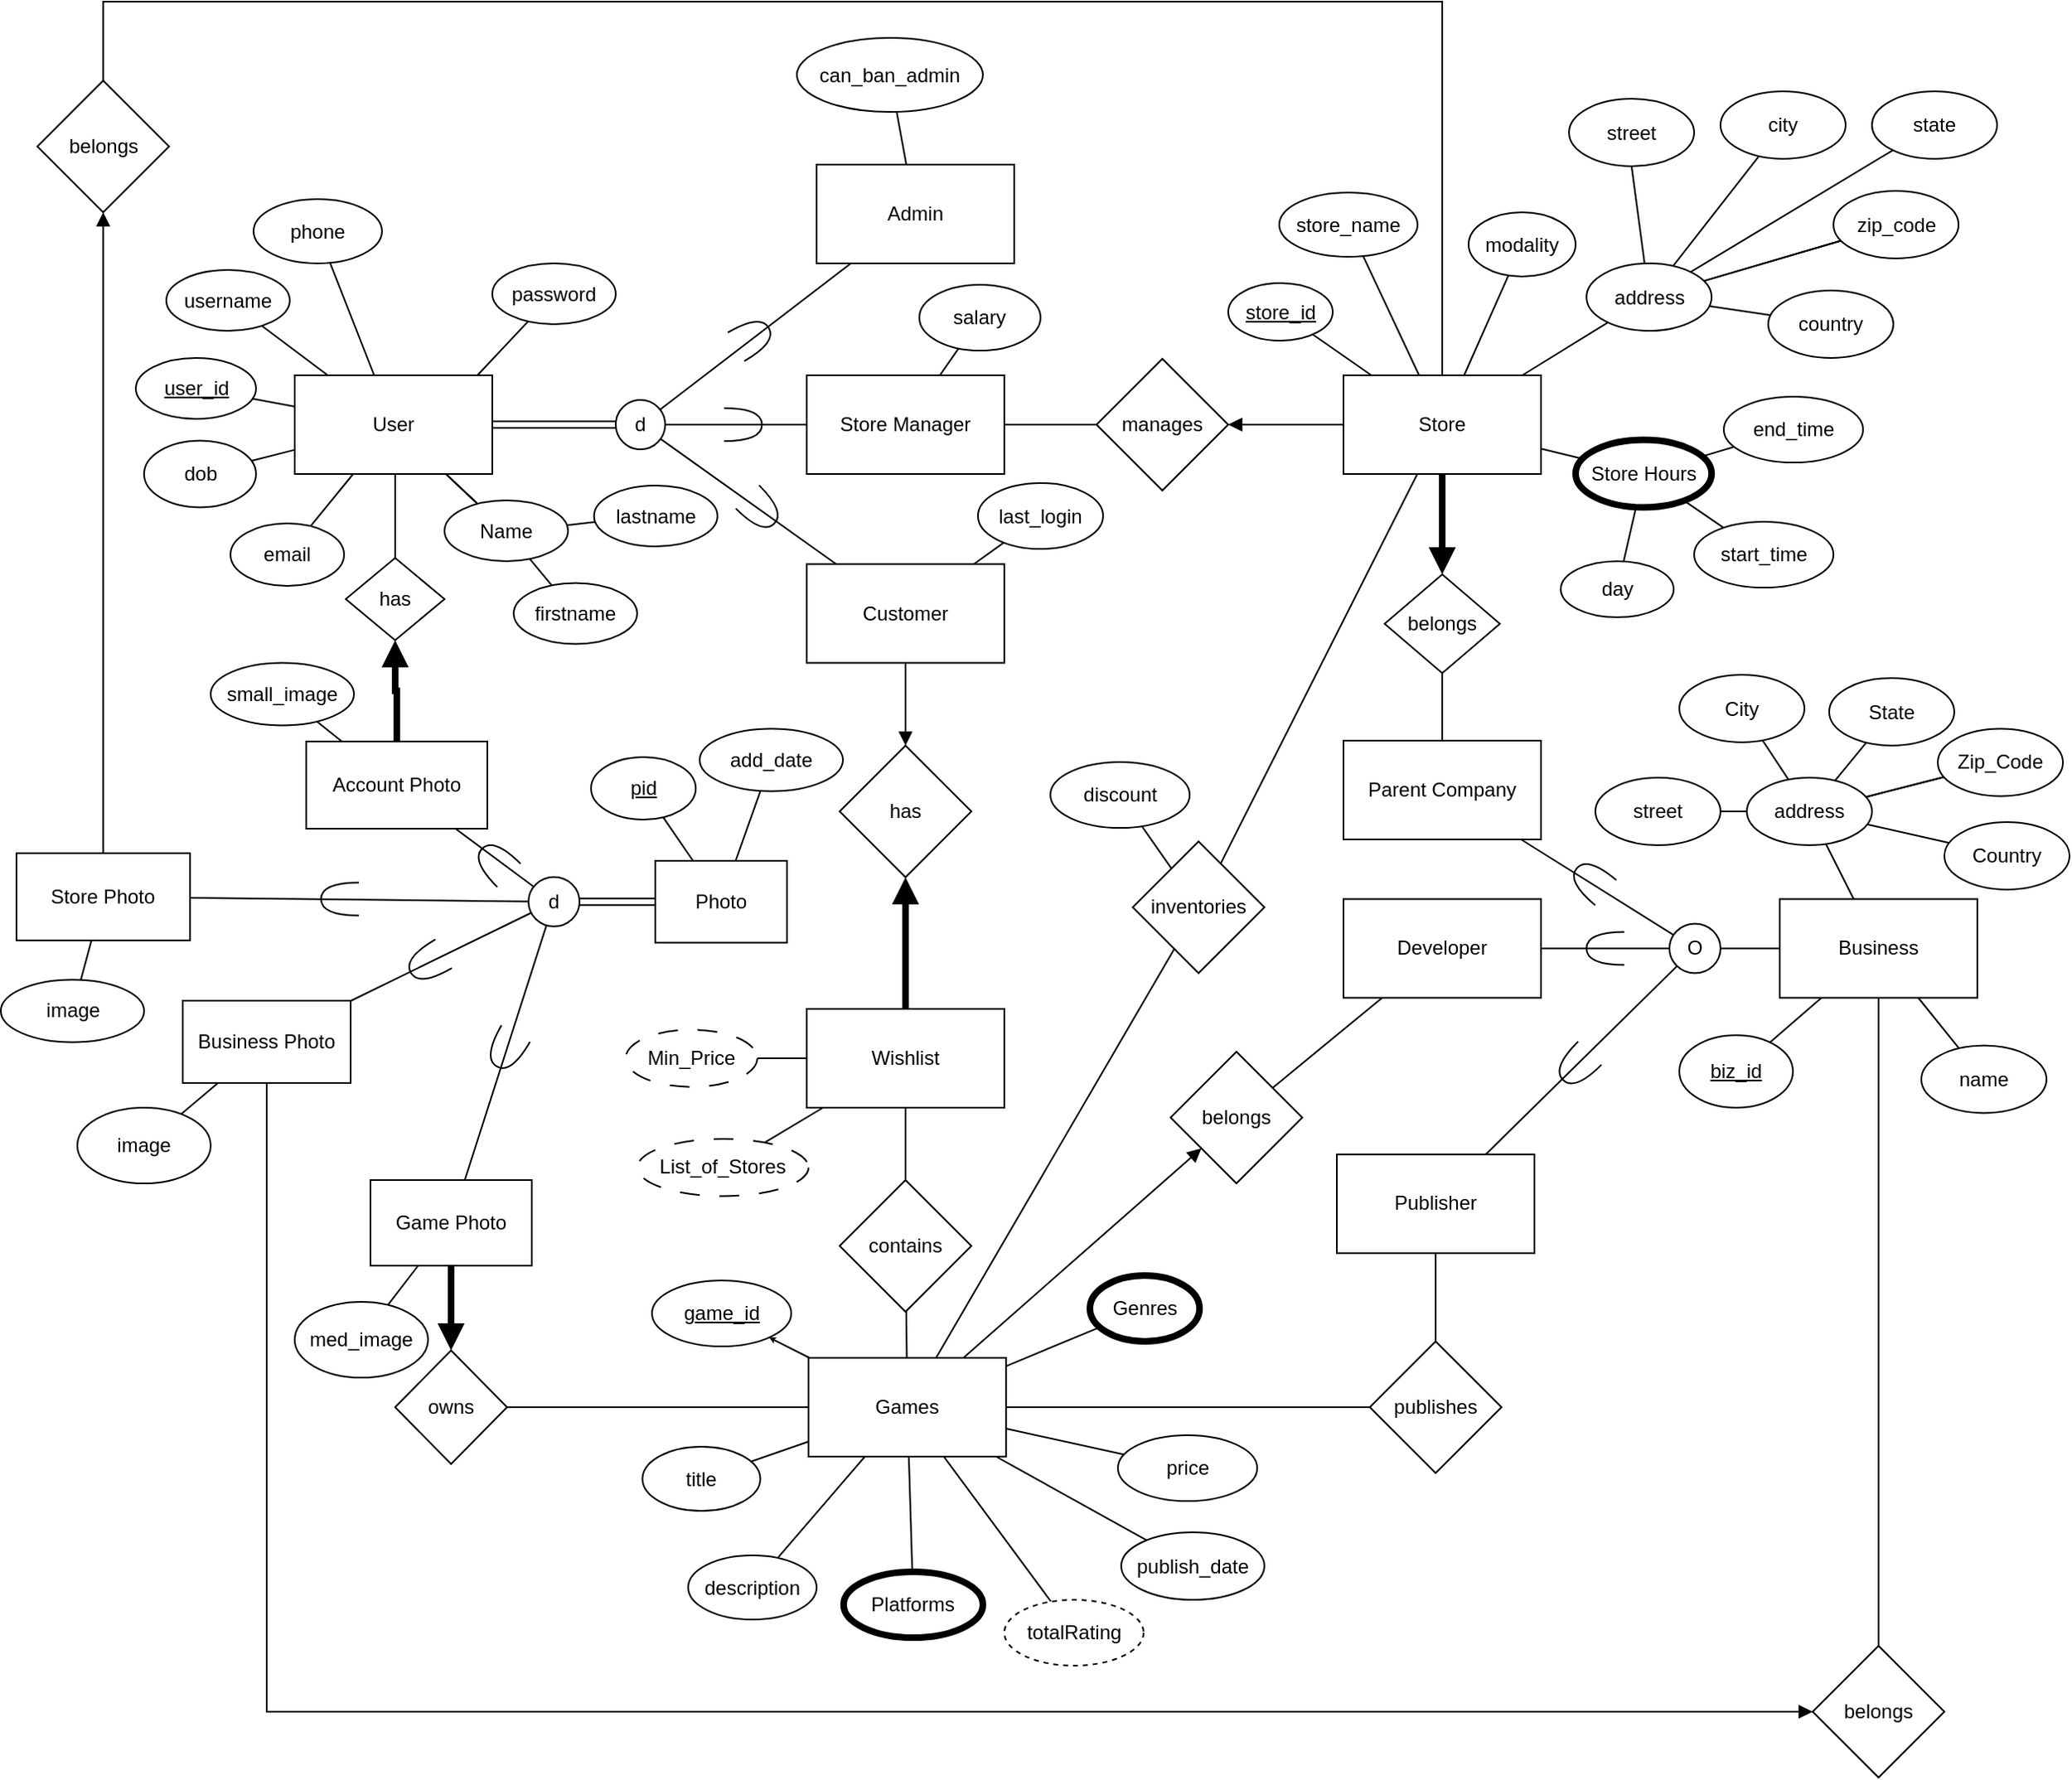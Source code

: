 <mxfile>
    <diagram id="L1L-aMBzzM1MEzIjlqiO" name="Page-1">
        <mxGraphModel dx="2293" dy="903" grid="0" gridSize="10" guides="1" tooltips="1" connect="1" arrows="1" fold="1" page="0" pageScale="1" pageWidth="850" pageHeight="1100" background="none" math="0" shadow="0">
            <root>
                <mxCell id="0"/>
                <mxCell id="1" parent="0"/>
                <mxCell id="44" value="" style="edgeStyle=none;html=1;endArrow=block;endFill=1;rounded=0;" parent="1" source="2" target="43" edge="1">
                    <mxGeometry relative="1" as="geometry"/>
                </mxCell>
                <mxCell id="2" value="Customer" style="rounded=0;whiteSpace=wrap;html=1;" parent="1" vertex="1">
                    <mxGeometry x="-197" y="598.75" width="120" height="60" as="geometry"/>
                </mxCell>
                <mxCell id="18" value="" style="edgeStyle=none;html=1;startArrow=none;startFill=0;endArrow=none;endFill=0;strokeWidth=1;rounded=0;" parent="1" source="5" target="182" edge="1">
                    <mxGeometry relative="1" as="geometry">
                        <mxPoint x="39.8" y="1140" as="targetPoint"/>
                    </mxGeometry>
                </mxCell>
                <mxCell id="30" value="" style="edgeStyle=none;html=1;strokeWidth=1;startArrow=none;startFill=0;endArrow=block;endFill=1;rounded=0;" parent="1" source="5" target="29" edge="1">
                    <mxGeometry relative="1" as="geometry">
                        <mxPoint x="154.647" y="1083.847" as="targetPoint"/>
                    </mxGeometry>
                </mxCell>
                <mxCell id="79" style="edgeStyle=none;html=1;endArrow=none;endFill=0;rounded=0;" parent="1" source="5" target="-Xfdy7UChU0Q8BkvYpxF-176" edge="1">
                    <mxGeometry relative="1" as="geometry">
                        <mxPoint x="-102.632" y="1138.651" as="targetPoint"/>
                    </mxGeometry>
                </mxCell>
                <mxCell id="86" style="edgeStyle=none;html=1;endArrow=none;endFill=0;rounded=0;" parent="1" source="5" target="84" edge="1">
                    <mxGeometry relative="1" as="geometry"/>
                </mxCell>
                <mxCell id="-Xfdy7UChU0Q8BkvYpxF-167" style="rounded=0;orthogonalLoop=1;jettySize=auto;html=1;endArrow=none;endFill=0;" parent="1" source="5" target="dYaynzTb6qn7LC-2oVFC-233" edge="1">
                    <mxGeometry relative="1" as="geometry">
                        <mxPoint x="-33.2" y="1533" as="targetPoint"/>
                    </mxGeometry>
                </mxCell>
                <mxCell id="161" style="edgeStyle=none;html=1;strokeWidth=1;startSize=1;endSize=1;" parent="1" source="5" target="160" edge="1">
                    <mxGeometry relative="1" as="geometry"/>
                </mxCell>
                <mxCell id="183" style="edgeStyle=none;html=1;strokeWidth=1;endArrow=none;endFill=0;startSize=1;endSize=1;" parent="1" source="5" target="dYaynzTb6qn7LC-2oVFC-215" edge="1">
                    <mxGeometry relative="1" as="geometry"/>
                </mxCell>
                <mxCell id="185" style="edgeStyle=none;html=1;strokeWidth=1;endArrow=none;endFill=0;startSize=1;endSize=1;" parent="1" source="5" target="184" edge="1">
                    <mxGeometry relative="1" as="geometry"/>
                </mxCell>
                <mxCell id="5" value="Games" style="whiteSpace=wrap;html=1;rounded=0;strokeWidth=1;" parent="1" vertex="1">
                    <mxGeometry x="-195.9" y="1081" width="120" height="60" as="geometry"/>
                </mxCell>
                <mxCell id="10" value="" style="edgeStyle=none;html=1;startArrow=none;startFill=0;endArrow=none;endFill=0;shape=link;rounded=0;" parent="1" source="7" target="9" edge="1">
                    <mxGeometry relative="1" as="geometry">
                        <mxPoint x="-85.316" y="469.997" as="sourcePoint"/>
                    </mxGeometry>
                </mxCell>
                <mxCell id="12" value="" style="edgeStyle=none;html=1;startArrow=none;startFill=0;endArrow=none;endFill=0;rounded=0;" parent="1" source="7" target="11" edge="1">
                    <mxGeometry relative="1" as="geometry"/>
                </mxCell>
                <mxCell id="7" value="d" style="ellipse;whiteSpace=wrap;html=1;rounded=0;" parent="1" vertex="1">
                    <mxGeometry x="-313" y="499" width="30" height="30" as="geometry"/>
                </mxCell>
                <mxCell id="92" value="" style="edgeStyle=none;html=1;endArrow=none;endFill=0;rounded=0;" parent="1" source="9" target="91" edge="1">
                    <mxGeometry relative="1" as="geometry"/>
                </mxCell>
                <mxCell id="94" value="" style="edgeStyle=none;html=1;endArrow=none;endFill=0;rounded=0;" parent="1" source="9" target="93" edge="1">
                    <mxGeometry relative="1" as="geometry"/>
                </mxCell>
                <mxCell id="95" value="" style="edgeStyle=none;html=1;endArrow=none;endFill=0;rounded=0;" parent="1" source="9" target="93" edge="1">
                    <mxGeometry relative="1" as="geometry"/>
                </mxCell>
                <mxCell id="98" value="" style="edgeStyle=none;html=1;endArrow=none;endFill=0;rounded=0;" parent="1" source="9" target="97" edge="1">
                    <mxGeometry relative="1" as="geometry"/>
                </mxCell>
                <mxCell id="101" value="" style="edgeStyle=none;html=1;endArrow=none;endFill=0;rounded=0;" parent="1" source="9" target="100" edge="1">
                    <mxGeometry relative="1" as="geometry"/>
                </mxCell>
                <mxCell id="103" value="" style="edgeStyle=none;html=1;endArrow=none;endFill=0;rounded=0;" parent="1" source="9" target="102" edge="1">
                    <mxGeometry relative="1" as="geometry"/>
                </mxCell>
                <mxCell id="dYaynzTb6qn7LC-2oVFC-225" style="edgeStyle=none;rounded=1;orthogonalLoop=1;jettySize=auto;html=1;endArrow=none;endFill=0;" parent="1" source="9" target="dYaynzTb6qn7LC-2oVFC-224" edge="1">
                    <mxGeometry relative="1" as="geometry"/>
                </mxCell>
                <mxCell id="9" value="User" style="whiteSpace=wrap;html=1;rounded=0;" parent="1" vertex="1">
                    <mxGeometry x="-508" y="484" width="120" height="60" as="geometry"/>
                </mxCell>
                <mxCell id="53" value="" style="edgeStyle=none;html=1;strokeWidth=1;startArrow=none;startFill=0;endArrow=none;endFill=0;rounded=0;" parent="1" source="11" target="52" edge="1">
                    <mxGeometry relative="1" as="geometry"/>
                </mxCell>
                <mxCell id="177" style="edgeStyle=none;html=1;strokeWidth=1;endArrow=none;endFill=0;startSize=1;endSize=1;" parent="1" source="11" target="175" edge="1">
                    <mxGeometry relative="1" as="geometry"/>
                </mxCell>
                <mxCell id="11" value="Store Manager" style="whiteSpace=wrap;html=1;rounded=0;" parent="1" vertex="1">
                    <mxGeometry x="-197.0" y="484" width="120" height="60" as="geometry"/>
                </mxCell>
                <mxCell id="13" value="" style="edgeStyle=none;html=1;startArrow=none;startFill=0;endArrow=none;endFill=0;rounded=0;" parent="1" source="7" target="14" edge="1">
                    <mxGeometry relative="1" as="geometry">
                        <mxPoint x="30" y="180" as="sourcePoint"/>
                    </mxGeometry>
                </mxCell>
                <mxCell id="178" style="edgeStyle=none;html=1;strokeWidth=1;endArrow=none;endFill=0;startSize=1;endSize=1;" parent="1" source="14" target="176" edge="1">
                    <mxGeometry relative="1" as="geometry"/>
                </mxCell>
                <mxCell id="14" value="Admin" style="whiteSpace=wrap;html=1;rounded=0;" parent="1" vertex="1">
                    <mxGeometry x="-191.0" y="356" width="120" height="60" as="geometry"/>
                </mxCell>
                <mxCell id="20" value="" style="edgeStyle=none;html=1;startArrow=none;startFill=0;endArrow=none;endFill=0;rounded=0;" parent="1" source="17" target="19" edge="1">
                    <mxGeometry relative="1" as="geometry"/>
                </mxCell>
                <mxCell id="194" style="edgeStyle=none;html=1;strokeWidth=1;endArrow=none;endFill=0;startSize=1;endSize=5;" parent="1" source="17" target="5" edge="1">
                    <mxGeometry relative="1" as="geometry"/>
                </mxCell>
                <mxCell id="17" value="inventories" style="rhombus;whiteSpace=wrap;html=1;rounded=0;" parent="1" vertex="1">
                    <mxGeometry x="1.0" y="767.25" width="80" height="80" as="geometry"/>
                </mxCell>
                <mxCell id="22" value="" style="edgeStyle=none;html=1;strokeWidth=1;startArrow=none;startFill=0;endArrow=none;endFill=0;rounded=0;" parent="1" source="19" target="186" edge="1">
                    <mxGeometry relative="1" as="geometry">
                        <mxPoint x="551.054" y="0.904" as="targetPoint"/>
                    </mxGeometry>
                </mxCell>
                <mxCell id="157" style="edgeStyle=none;html=1;endArrow=none;endFill=0;rounded=0;" parent="1" source="19" target="154" edge="1">
                    <mxGeometry relative="1" as="geometry"/>
                </mxCell>
                <mxCell id="159" style="edgeStyle=none;html=1;endArrow=none;endFill=0;rounded=0;" parent="1" source="19" target="156" edge="1">
                    <mxGeometry relative="1" as="geometry"/>
                </mxCell>
                <mxCell id="192" style="edgeStyle=none;html=1;strokeWidth=1;endArrow=none;endFill=0;startSize=1;endSize=5;" parent="1" source="19" target="193" edge="1">
                    <mxGeometry relative="1" as="geometry">
                        <mxPoint x="405.256" y="57.702" as="targetPoint"/>
                    </mxGeometry>
                </mxCell>
                <mxCell id="19" value="Store" style="whiteSpace=wrap;html=1;rounded=0;" parent="1" vertex="1">
                    <mxGeometry x="129" y="484" width="120" height="60" as="geometry"/>
                </mxCell>
                <mxCell id="24" value="" style="edgeStyle=none;html=1;strokeWidth=1;startArrow=none;startFill=0;endArrow=none;endFill=0;rounded=0;" parent="1" source="21" target="-OKithYqSDyM2QqRVdGg-163" edge="1">
                    <mxGeometry relative="1" as="geometry">
                        <mxPoint x="433.3" y="83" as="targetPoint"/>
                    </mxGeometry>
                </mxCell>
                <mxCell id="195" style="edgeStyle=none;html=1;endArrow=none;endFill=0;strokeWidth=4;startArrow=block;startFill=1;" edge="1" parent="1" source="21" target="19">
                    <mxGeometry relative="1" as="geometry">
                        <mxPoint x="825.0" y="106.429" as="targetPoint"/>
                    </mxGeometry>
                </mxCell>
                <mxCell id="21" value="belongs" style="rhombus;whiteSpace=wrap;html=1;rounded=0;" parent="1" vertex="1">
                    <mxGeometry x="154" y="605" width="70" height="60" as="geometry"/>
                </mxCell>
                <mxCell id="32" value="" style="edgeStyle=none;html=1;strokeWidth=1;startArrow=none;startFill=0;endArrow=none;endFill=0;rounded=0;" parent="1" source="29" target="31" edge="1">
                    <mxGeometry relative="1" as="geometry"/>
                </mxCell>
                <mxCell id="29" value="belongs" style="rhombus;whiteSpace=wrap;html=1;rounded=0;strokeWidth=1;" parent="1" vertex="1">
                    <mxGeometry x="24" y="895" width="80" height="80" as="geometry"/>
                </mxCell>
                <mxCell id="1-gIfbeMgeTZ3ZNBH4WI-160" style="rounded=0;orthogonalLoop=1;jettySize=auto;html=1;endArrow=none;endFill=0;" parent="1" source="31" target="-fI06E_qC7kYEdV2wy-7-163" edge="1">
                    <mxGeometry relative="1" as="geometry"/>
                </mxCell>
                <mxCell id="31" value="Developer" style="whiteSpace=wrap;html=1;rounded=0;" parent="1" vertex="1">
                    <mxGeometry x="129" y="802.25" width="120" height="60" as="geometry"/>
                </mxCell>
                <mxCell id="41" value="" style="edgeStyle=none;html=1;strokeWidth=1;startArrow=none;startFill=0;endArrow=none;endFill=0;rounded=0;" parent="1" source="38" target="40" edge="1">
                    <mxGeometry relative="1" as="geometry"/>
                </mxCell>
                <mxCell id="1-gIfbeMgeTZ3ZNBH4WI-161" style="rounded=0;orthogonalLoop=1;jettySize=auto;html=1;endArrow=none;endFill=0;" parent="1" source="38" target="-fI06E_qC7kYEdV2wy-7-163" edge="1">
                    <mxGeometry relative="1" as="geometry">
                        <mxPoint x="1381.28" y="1117" as="sourcePoint"/>
                        <mxPoint x="1380.996" y="834.353" as="targetPoint"/>
                    </mxGeometry>
                </mxCell>
                <mxCell id="38" value="Publisher" style="whiteSpace=wrap;html=1;rounded=0;" parent="1" vertex="1">
                    <mxGeometry x="125" y="957.38" width="120" height="60" as="geometry"/>
                </mxCell>
                <mxCell id="42" style="html=1;strokeWidth=1;startArrow=none;startFill=0;endArrow=none;endFill=0;rounded=0;" parent="1" source="40" target="5" edge="1">
                    <mxGeometry relative="1" as="geometry"/>
                </mxCell>
                <mxCell id="40" value="publishes" style="rhombus;whiteSpace=wrap;html=1;rounded=0;" parent="1" vertex="1">
                    <mxGeometry x="145" y="1071" width="80" height="80" as="geometry"/>
                </mxCell>
                <mxCell id="47" value="" style="edgeStyle=none;html=1;endArrow=none;endFill=0;startArrow=block;startFill=1;strokeWidth=4;rounded=0;" parent="1" source="43" target="46" edge="1">
                    <mxGeometry relative="1" as="geometry"/>
                </mxCell>
                <mxCell id="43" value="has" style="rhombus;whiteSpace=wrap;html=1;rounded=0;" parent="1" vertex="1">
                    <mxGeometry x="-177" y="709" width="80" height="80" as="geometry"/>
                </mxCell>
                <mxCell id="50" value="" style="edgeStyle=none;html=1;strokeWidth=1;startArrow=none;startFill=0;endArrow=none;endFill=0;rounded=0;" parent="1" source="46" target="49" edge="1">
                    <mxGeometry relative="1" as="geometry"/>
                </mxCell>
                <mxCell id="TF3Yx5PsitKT7lrlH3tv-160" value="" style="rounded=0;orthogonalLoop=1;jettySize=auto;html=1;endArrow=none;endFill=0;" parent="1" source="46" target="TF3Yx5PsitKT7lrlH3tv-159" edge="1">
                    <mxGeometry relative="1" as="geometry"/>
                </mxCell>
                <mxCell id="-Xfdy7UChU0Q8BkvYpxF-161" style="rounded=0;orthogonalLoop=1;jettySize=auto;html=1;endArrow=none;endFill=0;" parent="1" source="46" target="-Xfdy7UChU0Q8BkvYpxF-159" edge="1">
                    <mxGeometry relative="1" as="geometry"/>
                </mxCell>
                <mxCell id="46" value="Wishlist" style="whiteSpace=wrap;html=1;rounded=0;strokeWidth=1;" parent="1" vertex="1">
                    <mxGeometry x="-197" y="869" width="120" height="60" as="geometry"/>
                </mxCell>
                <mxCell id="dYaynzTb6qn7LC-2oVFC-236" style="rounded=1;orthogonalLoop=1;jettySize=auto;html=1;endArrow=none;endFill=0;" parent="1" source="49" target="5" edge="1">
                    <mxGeometry relative="1" as="geometry"/>
                </mxCell>
                <mxCell id="49" value="contains" style="rhombus;whiteSpace=wrap;html=1;rounded=0;" parent="1" vertex="1">
                    <mxGeometry x="-177" y="973" width="80" height="80" as="geometry"/>
                </mxCell>
                <mxCell id="56" style="edgeStyle=orthogonalEdgeStyle;html=1;strokeWidth=1;startArrow=block;startFill=1;endArrow=none;endFill=0;rounded=0;" parent="1" source="52" target="19" edge="1">
                    <mxGeometry relative="1" as="geometry">
                        <Array as="points">
                            <mxPoint x="58" y="514"/>
                            <mxPoint x="58" y="514"/>
                        </Array>
                        <mxPoint x="910" y="32" as="targetPoint"/>
                    </mxGeometry>
                </mxCell>
                <mxCell id="52" value="manages" style="rhombus;whiteSpace=wrap;html=1;rounded=0;" parent="1" vertex="1">
                    <mxGeometry x="-21.0" y="474" width="80" height="80" as="geometry"/>
                </mxCell>
                <mxCell id="81" value="Genres" style="ellipse;whiteSpace=wrap;html=1;strokeWidth=4;rounded=0;" parent="1" vertex="1">
                    <mxGeometry x="-25.0" y="1031" width="66.6" height="40" as="geometry"/>
                </mxCell>
                <mxCell id="84" value="Platforms" style="ellipse;whiteSpace=wrap;html=1;strokeWidth=4;rounded=0;" parent="1" vertex="1">
                    <mxGeometry x="-174.6" y="1211" width="84.6" height="40" as="geometry"/>
                </mxCell>
                <mxCell id="91" value="&lt;u&gt;user_id&lt;/u&gt;" style="ellipse;whiteSpace=wrap;html=1;rounded=0;" parent="1" vertex="1">
                    <mxGeometry x="-604.5" y="473.5" width="73" height="37" as="geometry"/>
                </mxCell>
                <mxCell id="169" style="edgeStyle=none;html=1;strokeWidth=1;endArrow=none;endFill=0;startSize=1;endSize=1;" parent="1" source="93" target="172" edge="1">
                    <mxGeometry relative="1" as="geometry">
                        <mxPoint x="-308" y="620" as="targetPoint"/>
                    </mxGeometry>
                </mxCell>
                <mxCell id="170" style="edgeStyle=none;html=1;strokeWidth=1;endArrow=none;endFill=0;startSize=1;endSize=1;" parent="1" source="93" target="171" edge="1">
                    <mxGeometry relative="1" as="geometry">
                        <mxPoint x="-400.0" y="615.5" as="targetPoint"/>
                    </mxGeometry>
                </mxCell>
                <mxCell id="93" value="Name" style="ellipse;whiteSpace=wrap;html=1;rounded=0;" parent="1" vertex="1">
                    <mxGeometry x="-417" y="560" width="75" height="37" as="geometry"/>
                </mxCell>
                <mxCell id="97" value="dob" style="ellipse;whiteSpace=wrap;html=1;rounded=0;" parent="1" vertex="1">
                    <mxGeometry x="-599.5" y="523.75" width="68" height="40.5" as="geometry"/>
                </mxCell>
                <mxCell id="100" value="email" style="ellipse;whiteSpace=wrap;html=1;rounded=0;strokeWidth=1;" parent="1" vertex="1">
                    <mxGeometry x="-547" y="574" width="69" height="38" as="geometry"/>
                </mxCell>
                <mxCell id="102" value="phone" style="ellipse;whiteSpace=wrap;html=1;rounded=0;" parent="1" vertex="1">
                    <mxGeometry x="-533" y="377" width="78" height="39" as="geometry"/>
                </mxCell>
                <mxCell id="238" style="edgeStyle=none;rounded=0;html=1;strokeWidth=1;startArrow=none;startFill=0;endArrow=none;endFill=0;" edge="1" parent="1" source="111" target="2">
                    <mxGeometry relative="1" as="geometry"/>
                </mxCell>
                <mxCell id="111" value="last_login" style="ellipse;whiteSpace=wrap;html=1;strokeWidth=1;rounded=0;" parent="1" vertex="1">
                    <mxGeometry x="-93" y="549.5" width="76" height="40" as="geometry"/>
                </mxCell>
                <mxCell id="1-gIfbeMgeTZ3ZNBH4WI-177" style="rounded=0;orthogonalLoop=1;jettySize=auto;html=1;endArrow=block;endFill=1;edgeStyle=orthogonalEdgeStyle;" parent="1" source="dYaynzTb6qn7LC-2oVFC-164" target="dYaynzTb6qn7LC-2oVFC-171" edge="1">
                    <mxGeometry relative="1" as="geometry">
                        <mxPoint x="324.364" y="758.636" as="targetPoint"/>
                        <Array as="points">
                            <mxPoint x="-525" y="1296"/>
                        </Array>
                    </mxGeometry>
                </mxCell>
                <mxCell id="iSEUA83aBgZTAnxHLK8J-172" style="rounded=0;orthogonalLoop=1;jettySize=auto;html=1;shape=link;" parent="1" source="139" target="iSEUA83aBgZTAnxHLK8J-171" edge="1">
                    <mxGeometry relative="1" as="geometry"/>
                </mxCell>
                <mxCell id="139" value="Photo" style="whiteSpace=wrap;html=1;strokeWidth=1;rounded=0;" parent="1" vertex="1">
                    <mxGeometry x="-289.0" y="779" width="80" height="49.75" as="geometry"/>
                </mxCell>
                <mxCell id="153" style="edgeStyle=none;html=1;endArrow=none;endFill=0;rounded=0;" parent="1" source="iSEUA83aBgZTAnxHLK8J-162" target="139" edge="1">
                    <mxGeometry relative="1" as="geometry">
                        <mxPoint x="-861.46" y="537.65" as="targetPoint"/>
                        <mxPoint x="-511.438" y="777.576" as="sourcePoint"/>
                    </mxGeometry>
                </mxCell>
                <mxCell id="154" value="store_id" style="ellipse;whiteSpace=wrap;html=1;rounded=0;fontStyle=4" parent="1" vertex="1">
                    <mxGeometry x="59" y="428" width="63.5" height="35" as="geometry"/>
                </mxCell>
                <mxCell id="0EuTNRP_Wa4SwzTkIQt1-163" value="" style="rounded=0;orthogonalLoop=1;jettySize=auto;html=1;endArrow=none;endFill=0;" parent="1" edge="1">
                    <mxGeometry relative="1" as="geometry">
                        <mxPoint x="1138.943" y="56.05" as="sourcePoint"/>
                    </mxGeometry>
                </mxCell>
                <mxCell id="0EuTNRP_Wa4SwzTkIQt1-174" style="rounded=0;orthogonalLoop=1;jettySize=auto;html=1;endArrow=none;endFill=0;" parent="1" edge="1">
                    <mxGeometry relative="1" as="geometry">
                        <mxPoint x="1154.169" y="65.735" as="sourcePoint"/>
                    </mxGeometry>
                </mxCell>
                <mxCell id="0EuTNRP_Wa4SwzTkIQt1-175" style="rounded=0;orthogonalLoop=1;jettySize=auto;html=1;endArrow=none;endFill=0;" parent="1" edge="1">
                    <mxGeometry relative="1" as="geometry">
                        <mxPoint x="1156.34" y="77.303" as="sourcePoint"/>
                    </mxGeometry>
                </mxCell>
                <mxCell id="162" style="edgeStyle=none;html=1;strokeWidth=1;startSize=1;endSize=1;endArrow=none;endFill=0;" parent="1" source="156" target="163" edge="1">
                    <mxGeometry relative="1" as="geometry">
                        <mxPoint x="601.5" y="208.0" as="targetPoint"/>
                    </mxGeometry>
                </mxCell>
                <mxCell id="167" style="edgeStyle=none;html=1;strokeWidth=1;endArrow=none;endFill=0;startSize=1;endSize=1;" parent="1" source="156" target="165" edge="1">
                    <mxGeometry relative="1" as="geometry"/>
                </mxCell>
                <mxCell id="168" style="edgeStyle=none;html=1;strokeWidth=1;endArrow=none;endFill=0;startSize=1;endSize=1;" parent="1" source="156" target="166" edge="1">
                    <mxGeometry relative="1" as="geometry"/>
                </mxCell>
                <mxCell id="156" value="Store Hours" style="ellipse;whiteSpace=wrap;html=1;strokeWidth=4;rounded=0;fontStyle=0" parent="1" vertex="1">
                    <mxGeometry x="270" y="523.25" width="82.6" height="41" as="geometry"/>
                </mxCell>
                <mxCell id="1-gIfbeMgeTZ3ZNBH4WI-159" style="rounded=0;orthogonalLoop=1;jettySize=auto;html=1;endArrow=none;endFill=0;" parent="1" source="-OKithYqSDyM2QqRVdGg-163" target="-fI06E_qC7kYEdV2wy-7-163" edge="1">
                    <mxGeometry relative="1" as="geometry"/>
                </mxCell>
                <mxCell id="-OKithYqSDyM2QqRVdGg-163" value="Parent Company" style="whiteSpace=wrap;html=1;rounded=0;" parent="1" vertex="1">
                    <mxGeometry x="129.0" y="706" width="120" height="60" as="geometry"/>
                </mxCell>
                <mxCell id="-OKithYqSDyM2QqRVdGg-182" style="rounded=0;orthogonalLoop=1;jettySize=auto;html=1;endArrow=none;endFill=0;" parent="1" source="-OKithYqSDyM2QqRVdGg-180" target="19" edge="1">
                    <mxGeometry relative="1" as="geometry"/>
                </mxCell>
                <mxCell id="-OKithYqSDyM2QqRVdGg-180" value="modality" style="ellipse;whiteSpace=wrap;html=1;rounded=0;strokeWidth=1;" parent="1" vertex="1">
                    <mxGeometry x="205" y="385" width="65" height="39" as="geometry"/>
                </mxCell>
                <mxCell id="I_FGOVh-PH4kXggIpaVM-165" style="rounded=0;orthogonalLoop=1;jettySize=auto;html=1;endArrow=none;endFill=0;" parent="1" source="I_FGOVh-PH4kXggIpaVM-163" target="5" edge="1">
                    <mxGeometry relative="1" as="geometry">
                        <mxPoint x="27.4" y="1106" as="targetPoint"/>
                        <mxPoint x="75.812" y="1145.536" as="sourcePoint"/>
                    </mxGeometry>
                </mxCell>
                <mxCell id="I_FGOVh-PH4kXggIpaVM-163" value="price" style="ellipse;whiteSpace=wrap;html=1;rounded=0;" parent="1" vertex="1">
                    <mxGeometry x="-8.0" y="1128" width="84.6" height="40" as="geometry"/>
                </mxCell>
                <mxCell id="O7Hb4U0rMUPLCB2uZ9Ao-166" style="edgeStyle=none;html=1;endArrow=none;endFill=0;rounded=0;" parent="1" source="17" target="O7Hb4U0rMUPLCB2uZ9Ao-164" edge="1">
                    <mxGeometry relative="1" as="geometry">
                        <mxPoint x="940.35" y="1021.25" as="sourcePoint"/>
                        <mxPoint x="967.35" y="1006.25" as="targetPoint"/>
                    </mxGeometry>
                </mxCell>
                <mxCell id="O7Hb4U0rMUPLCB2uZ9Ao-164" value="discount" style="ellipse;whiteSpace=wrap;html=1;rounded=0;" parent="1" vertex="1">
                    <mxGeometry x="-49.0" y="719" width="84.6" height="40" as="geometry"/>
                </mxCell>
                <mxCell id="-fI06E_qC7kYEdV2wy-7-176" style="rounded=0;orthogonalLoop=1;jettySize=auto;html=1;endArrow=none;endFill=0;" parent="1" source="-fI06E_qC7kYEdV2wy-7-163" target="-fI06E_qC7kYEdV2wy-7-164" edge="1">
                    <mxGeometry relative="1" as="geometry"/>
                </mxCell>
                <mxCell id="-fI06E_qC7kYEdV2wy-7-163" value="O" style="ellipse;whiteSpace=wrap;html=1;strokeWidth=1;rounded=0;" parent="1" vertex="1">
                    <mxGeometry x="327" y="817.25" width="31" height="30" as="geometry"/>
                </mxCell>
                <mxCell id="212" style="edgeStyle=none;html=1;endArrow=none;endFill=0;" edge="1" parent="1" source="-fI06E_qC7kYEdV2wy-7-164" target="205">
                    <mxGeometry relative="1" as="geometry"/>
                </mxCell>
                <mxCell id="-fI06E_qC7kYEdV2wy-7-164" value="Business" style="whiteSpace=wrap;html=1;rounded=0;" parent="1" vertex="1">
                    <mxGeometry x="394" y="802.25" width="120" height="60" as="geometry"/>
                </mxCell>
                <mxCell id="-fI06E_qC7kYEdV2wy-7-165" value="biz_id" style="ellipse;whiteSpace=wrap;html=1;rounded=0;fontStyle=4" parent="1" vertex="1">
                    <mxGeometry x="333" y="885" width="69" height="44" as="geometry"/>
                </mxCell>
                <mxCell id="-fI06E_qC7kYEdV2wy-7-170" value="name" style="ellipse;whiteSpace=wrap;html=1;strokeWidth=1;rounded=0;" parent="1" vertex="1">
                    <mxGeometry x="480" y="891.25" width="76" height="41" as="geometry"/>
                </mxCell>
                <mxCell id="-fI06E_qC7kYEdV2wy-7-174" style="edgeStyle=none;html=1;endArrow=none;endFill=0;rounded=0;" parent="1" source="-fI06E_qC7kYEdV2wy-7-164" target="-fI06E_qC7kYEdV2wy-7-170" edge="1">
                    <mxGeometry relative="1" as="geometry">
                        <mxPoint x="520" y="964" as="sourcePoint"/>
                        <mxPoint x="547" y="949" as="targetPoint"/>
                    </mxGeometry>
                </mxCell>
                <mxCell id="-fI06E_qC7kYEdV2wy-7-175" style="edgeStyle=none;html=1;endArrow=none;endFill=0;rounded=0;" parent="1" source="-fI06E_qC7kYEdV2wy-7-164" target="-fI06E_qC7kYEdV2wy-7-165" edge="1">
                    <mxGeometry relative="1" as="geometry">
                        <mxPoint x="530" y="974" as="sourcePoint"/>
                        <mxPoint x="557" y="959" as="targetPoint"/>
                    </mxGeometry>
                </mxCell>
                <mxCell id="-fI06E_qC7kYEdV2wy-7-196" value="password" style="ellipse;whiteSpace=wrap;html=1;rounded=0;" parent="1" vertex="1">
                    <mxGeometry x="-388" y="416" width="75" height="37" as="geometry"/>
                </mxCell>
                <mxCell id="-fI06E_qC7kYEdV2wy-7-197" style="rounded=0;orthogonalLoop=1;jettySize=auto;html=1;endArrow=none;endFill=0;entryX=0.925;entryY=0;entryDx=0;entryDy=0;entryPerimeter=0;" parent="1" source="-fI06E_qC7kYEdV2wy-7-196" target="9" edge="1">
                    <mxGeometry relative="1" as="geometry">
                        <mxPoint x="-140" y="167" as="sourcePoint"/>
                        <mxPoint x="-163" y="169" as="targetPoint"/>
                    </mxGeometry>
                </mxCell>
                <mxCell id="-fI06E_qC7kYEdV2wy-7-204" value="" style="html=1;startArrow=none;startFill=0;endArrow=none;endFill=0;rounded=0;" parent="1" source="7" target="2" edge="1">
                    <mxGeometry relative="1" as="geometry">
                        <mxPoint x="-260" y="345" as="sourcePoint"/>
                        <mxPoint x="-237" y="244" as="targetPoint"/>
                    </mxGeometry>
                </mxCell>
                <mxCell id="TF3Yx5PsitKT7lrlH3tv-159" value="Min_Price" style="ellipse;whiteSpace=wrap;html=1;rounded=0;strokeWidth=1;dashed=1;dashPattern=12 12;" parent="1" vertex="1">
                    <mxGeometry x="-307" y="881.62" width="80" height="34.75" as="geometry"/>
                </mxCell>
                <mxCell id="0EuTNRP_Wa4SwzTkIQt1-171" style="rounded=0;orthogonalLoop=1;jettySize=auto;html=1;entryX=1;entryY=1;entryDx=0;entryDy=0;endArrow=none;endFill=0;" parent="1" edge="1">
                    <mxGeometry relative="1" as="geometry">
                        <mxPoint x="1146.163" y="87.836" as="targetPoint"/>
                    </mxGeometry>
                </mxCell>
                <mxCell id="0EuTNRP_Wa4SwzTkIQt1-170" style="rounded=0;orthogonalLoop=1;jettySize=auto;html=1;endArrow=none;endFill=0;" parent="1" edge="1">
                    <mxGeometry relative="1" as="geometry">
                        <mxPoint x="1121.682" y="93.949" as="targetPoint"/>
                    </mxGeometry>
                </mxCell>
                <mxCell id="222" style="edgeStyle=none;html=1;endArrow=none;endFill=0;" edge="1" parent="1" source="dYaynzTb6qn7LC-2oVFC-164" target="221">
                    <mxGeometry relative="1" as="geometry"/>
                </mxCell>
                <mxCell id="dYaynzTb6qn7LC-2oVFC-164" value="Business Photo" style="whiteSpace=wrap;html=1;strokeWidth=1;rounded=0;" parent="1" vertex="1">
                    <mxGeometry x="-576" y="864" width="102" height="50" as="geometry"/>
                </mxCell>
                <mxCell id="225" style="html=1;endArrow=block;endFill=1;rounded=0;" edge="1" parent="1" source="dYaynzTb6qn7LC-2oVFC-165" target="226">
                    <mxGeometry relative="1" as="geometry"/>
                </mxCell>
                <mxCell id="dYaynzTb6qn7LC-2oVFC-165" value="Store Photo" style="whiteSpace=wrap;html=1;strokeWidth=1;rounded=0;" parent="1" vertex="1">
                    <mxGeometry x="-677.0" y="774.38" width="105.4" height="53" as="geometry"/>
                </mxCell>
                <mxCell id="dYaynzTb6qn7LC-2oVFC-174" style="edgeStyle=orthogonalEdgeStyle;rounded=0;orthogonalLoop=1;jettySize=auto;html=1;strokeWidth=4;endArrow=block;endFill=1;" parent="1" source="dYaynzTb6qn7LC-2oVFC-166" target="dYaynzTb6qn7LC-2oVFC-172" edge="1">
                    <mxGeometry relative="1" as="geometry">
                        <mxPoint x="-1449.998" y="849.222" as="targetPoint"/>
                    </mxGeometry>
                </mxCell>
                <mxCell id="dYaynzTb6qn7LC-2oVFC-166" value="Account Photo" style="whiteSpace=wrap;html=1;strokeWidth=1;rounded=0;" parent="1" vertex="1">
                    <mxGeometry x="-501" y="706.5" width="110" height="53" as="geometry"/>
                </mxCell>
                <mxCell id="dYaynzTb6qn7LC-2oVFC-167" value="" style="edgeStyle=none;html=1;endArrow=none;endFill=0;rounded=0;" parent="1" source="dYaynzTb6qn7LC-2oVFC-164" target="iSEUA83aBgZTAnxHLK8J-171" edge="1">
                    <mxGeometry relative="1" as="geometry">
                        <mxPoint x="-345.97" y="759" as="sourcePoint"/>
                        <mxPoint x="-260.781" y="1003.747" as="targetPoint"/>
                    </mxGeometry>
                </mxCell>
                <mxCell id="dYaynzTb6qn7LC-2oVFC-169" value="" style="edgeStyle=none;html=1;endArrow=none;endFill=0;rounded=0;" parent="1" source="dYaynzTb6qn7LC-2oVFC-165" target="iSEUA83aBgZTAnxHLK8J-171" edge="1">
                    <mxGeometry relative="1" as="geometry">
                        <mxPoint x="-325.97" y="779" as="sourcePoint"/>
                        <mxPoint x="-262.729" y="1019.325" as="targetPoint"/>
                    </mxGeometry>
                </mxCell>
                <mxCell id="dYaynzTb6qn7LC-2oVFC-178" style="rounded=0;orthogonalLoop=1;jettySize=auto;html=1;endArrow=none;endFill=0;startArrow=none;startFill=0;edgeStyle=orthogonalEdgeStyle;" parent="1" source="dYaynzTb6qn7LC-2oVFC-171" target="-fI06E_qC7kYEdV2wy-7-164" edge="1">
                    <mxGeometry relative="1" as="geometry">
                        <Array as="points">
                            <mxPoint x="454" y="1113"/>
                        </Array>
                        <mxPoint x="1184" y="1525.5" as="sourcePoint"/>
                        <mxPoint x="1407" y="707" as="targetPoint"/>
                    </mxGeometry>
                </mxCell>
                <mxCell id="dYaynzTb6qn7LC-2oVFC-171" value="belongs" style="rhombus;whiteSpace=wrap;html=1;rounded=0;" parent="1" vertex="1">
                    <mxGeometry x="414" y="1256" width="80" height="80" as="geometry"/>
                </mxCell>
                <mxCell id="dYaynzTb6qn7LC-2oVFC-172" value="has" style="rhombus;whiteSpace=wrap;html=1;rounded=0;" parent="1" vertex="1">
                    <mxGeometry x="-477" y="595" width="60" height="50" as="geometry"/>
                </mxCell>
                <mxCell id="dYaynzTb6qn7LC-2oVFC-175" style="edgeStyle=orthogonalEdgeStyle;rounded=0;orthogonalLoop=1;jettySize=auto;html=1;endArrow=none;endFill=0;startArrow=none;startFill=0;" parent="1" source="dYaynzTb6qn7LC-2oVFC-172" target="9" edge="1">
                    <mxGeometry relative="1" as="geometry">
                        <mxPoint x="-537" y="665" as="sourcePoint"/>
                        <Array as="points">
                            <mxPoint x="-448" y="597"/>
                            <mxPoint x="-448" y="597"/>
                        </Array>
                    </mxGeometry>
                </mxCell>
                <mxCell id="dYaynzTb6qn7LC-2oVFC-192" style="edgeStyle=none;rounded=0;orthogonalLoop=1;jettySize=auto;html=1;endArrow=none;endFill=0;exitX=0.5;exitY=1;exitDx=0;exitDy=0;" parent="1" source="209" target="186" edge="1">
                    <mxGeometry relative="1" as="geometry">
                        <mxPoint x="1479.0" y="356.075" as="targetPoint"/>
                        <mxPoint x="310.619" y="348.527" as="sourcePoint"/>
                    </mxGeometry>
                </mxCell>
                <mxCell id="dYaynzTb6qn7LC-2oVFC-193" style="edgeStyle=none;rounded=0;orthogonalLoop=1;jettySize=auto;html=1;endArrow=none;endFill=0;" parent="1" source="dYaynzTb6qn7LC-2oVFC-184" target="186" edge="1">
                    <mxGeometry relative="1" as="geometry">
                        <mxPoint x="1513.5" y="360.809" as="targetPoint"/>
                    </mxGeometry>
                </mxCell>
                <mxCell id="dYaynzTb6qn7LC-2oVFC-184" value="city" style="ellipse;whiteSpace=wrap;html=1;strokeWidth=1;rounded=0;" parent="1" vertex="1">
                    <mxGeometry x="358.0" y="311.5" width="76" height="41" as="geometry"/>
                </mxCell>
                <mxCell id="dYaynzTb6qn7LC-2oVFC-194" style="edgeStyle=none;rounded=0;orthogonalLoop=1;jettySize=auto;html=1;endArrow=none;endFill=0;startArrow=none;" parent="1" source="dYaynzTb6qn7LC-2oVFC-186" target="186" edge="1">
                    <mxGeometry relative="1" as="geometry">
                        <mxPoint x="1513.5" y="367.377" as="targetPoint"/>
                    </mxGeometry>
                </mxCell>
                <mxCell id="dYaynzTb6qn7LC-2oVFC-185" value="state" style="ellipse;whiteSpace=wrap;html=1;strokeWidth=1;rounded=0;" parent="1" vertex="1">
                    <mxGeometry x="450.0" y="311.5" width="76" height="41" as="geometry"/>
                </mxCell>
                <mxCell id="dYaynzTb6qn7LC-2oVFC-190" style="edgeStyle=none;rounded=0;orthogonalLoop=1;jettySize=auto;html=1;endArrow=none;endFill=0;" parent="1" source="dYaynzTb6qn7LC-2oVFC-186" target="186" edge="1">
                    <mxGeometry relative="1" as="geometry">
                        <mxPoint x="1513.5" y="374.94" as="targetPoint"/>
                    </mxGeometry>
                </mxCell>
                <mxCell id="dYaynzTb6qn7LC-2oVFC-191" style="edgeStyle=none;rounded=0;orthogonalLoop=1;jettySize=auto;html=1;endArrow=none;endFill=0;" parent="1" source="dYaynzTb6qn7LC-2oVFC-187" target="186" edge="1">
                    <mxGeometry relative="1" as="geometry">
                        <mxPoint x="1499.246" y="396" as="targetPoint"/>
                    </mxGeometry>
                </mxCell>
                <mxCell id="dYaynzTb6qn7LC-2oVFC-187" value="country" style="ellipse;whiteSpace=wrap;html=1;strokeWidth=1;rounded=0;" parent="1" vertex="1">
                    <mxGeometry x="387.0" y="432.5" width="76" height="41" as="geometry"/>
                </mxCell>
                <mxCell id="dYaynzTb6qn7LC-2oVFC-216" value="" style="edgeStyle=none;rounded=1;orthogonalLoop=1;jettySize=auto;html=1;endArrow=none;endFill=0;" parent="1" source="81" target="5" edge="1">
                    <mxGeometry relative="1" as="geometry">
                        <mxPoint x="100.259" y="1251.621" as="sourcePoint"/>
                    </mxGeometry>
                </mxCell>
                <mxCell id="dYaynzTb6qn7LC-2oVFC-215" value="totalRating" style="ellipse;whiteSpace=wrap;html=1;rounded=0;dashed=1;" parent="1" vertex="1">
                    <mxGeometry x="-77" y="1228" width="84.6" height="40" as="geometry"/>
                </mxCell>
                <mxCell id="dYaynzTb6qn7LC-2oVFC-224" value="username" style="ellipse;whiteSpace=wrap;html=1;rounded=0;" parent="1" vertex="1">
                    <mxGeometry x="-586" y="420" width="75" height="37" as="geometry"/>
                </mxCell>
                <mxCell id="dYaynzTb6qn7LC-2oVFC-233" value="owns" style="rhombus;whiteSpace=wrap;html=1;rounded=0;" parent="1" vertex="1">
                    <mxGeometry x="-447.01" y="1076.5" width="68" height="69" as="geometry"/>
                </mxCell>
                <mxCell id="dYaynzTb6qn7LC-2oVFC-238" style="edgeStyle=none;rounded=1;orthogonalLoop=1;jettySize=auto;html=1;endArrow=none;endFill=0;" parent="1" source="dYaynzTb6qn7LC-2oVFC-237" target="139" edge="1">
                    <mxGeometry relative="1" as="geometry"/>
                </mxCell>
                <mxCell id="dYaynzTb6qn7LC-2oVFC-237" value="add_date" style="ellipse;whiteSpace=wrap;html=1;strokeWidth=1;rounded=0;" parent="1" vertex="1">
                    <mxGeometry x="-262" y="698.75" width="87" height="38" as="geometry"/>
                </mxCell>
                <mxCell id="-Xfdy7UChU0Q8BkvYpxF-159" value="List_of_Stores" style="ellipse;whiteSpace=wrap;html=1;rounded=0;strokeWidth=1;dashed=1;dashPattern=12 12;" parent="1" vertex="1">
                    <mxGeometry x="-299.9" y="948" width="104" height="34.75" as="geometry"/>
                </mxCell>
                <mxCell id="-Xfdy7UChU0Q8BkvYpxF-163" value="" style="shape=requiredInterface;html=1;verticalLabelPosition=bottom;sketch=0;rotation=-140;" parent="1" vertex="1">
                    <mxGeometry x="268" y="781" width="23" height="20" as="geometry"/>
                </mxCell>
                <mxCell id="-Xfdy7UChU0Q8BkvYpxF-164" value="" style="shape=requiredInterface;html=1;verticalLabelPosition=bottom;sketch=0;rotation=-180;" parent="1" vertex="1">
                    <mxGeometry x="276.6" y="822.25" width="23" height="20" as="geometry"/>
                </mxCell>
                <mxCell id="-Xfdy7UChU0Q8BkvYpxF-165" value="" style="shape=requiredInterface;html=1;verticalLabelPosition=bottom;sketch=0;rotation=-225;" parent="1" vertex="1">
                    <mxGeometry x="259" y="894" width="23" height="20" as="geometry"/>
                </mxCell>
                <mxCell id="-Xfdy7UChU0Q8BkvYpxF-171" value="" style="shape=requiredInterface;html=1;verticalLabelPosition=bottom;sketch=0;rotation=135;direction=south;" parent="1" vertex="1">
                    <mxGeometry x="-396" y="768.25" width="20" height="23" as="geometry"/>
                </mxCell>
                <mxCell id="-Xfdy7UChU0Q8BkvYpxF-173" value="" style="shape=requiredInterface;html=1;verticalLabelPosition=bottom;sketch=0;rotation=-210;" parent="1" vertex="1">
                    <mxGeometry x="-439" y="831.25" width="23" height="20" as="geometry"/>
                </mxCell>
                <mxCell id="-Xfdy7UChU0Q8BkvYpxF-176" value="title" style="ellipse;whiteSpace=wrap;html=1;rounded=0;" parent="1" vertex="1">
                    <mxGeometry x="-296.8" y="1135" width="71.6" height="39" as="geometry"/>
                </mxCell>
                <mxCell id="-Xfdy7UChU0Q8BkvYpxF-180" value="" style="shape=requiredInterface;html=1;verticalLabelPosition=bottom;sketch=0;rotation=0;" parent="1" vertex="1">
                    <mxGeometry x="-247.2" y="504" width="23" height="20" as="geometry"/>
                </mxCell>
                <mxCell id="-Xfdy7UChU0Q8BkvYpxF-182" value="" style="shape=requiredInterface;html=1;verticalLabelPosition=bottom;sketch=0;rotation=45;" parent="1" vertex="1">
                    <mxGeometry x="-236.4" y="556" width="23" height="20" as="geometry"/>
                </mxCell>
                <mxCell id="-Xfdy7UChU0Q8BkvYpxF-183" value="" style="shape=requiredInterface;html=1;verticalLabelPosition=bottom;sketch=0;rotation=-30;" parent="1" vertex="1">
                    <mxGeometry x="-241.5" y="451" width="23" height="20" as="geometry"/>
                </mxCell>
                <mxCell id="iSEUA83aBgZTAnxHLK8J-162" value="pid" style="ellipse;whiteSpace=wrap;html=1;rounded=0;fontStyle=4" parent="1" vertex="1">
                    <mxGeometry x="-328" y="716" width="63.6" height="38" as="geometry"/>
                </mxCell>
                <mxCell id="iSEUA83aBgZTAnxHLK8J-167" style="rounded=0;orthogonalLoop=1;jettySize=auto;html=1;endArrow=none;endFill=0;" parent="1" source="iSEUA83aBgZTAnxHLK8J-165" target="dYaynzTb6qn7LC-2oVFC-166" edge="1">
                    <mxGeometry relative="1" as="geometry">
                        <mxPoint x="-1327.97" y="811.509" as="targetPoint"/>
                    </mxGeometry>
                </mxCell>
                <mxCell id="iSEUA83aBgZTAnxHLK8J-165" value="small_image" style="ellipse;whiteSpace=wrap;html=1;strokeWidth=1;rounded=0;" parent="1" vertex="1">
                    <mxGeometry x="-559.01" y="658.75" width="87" height="38" as="geometry"/>
                </mxCell>
                <mxCell id="iSEUA83aBgZTAnxHLK8J-166" value="image" style="ellipse;whiteSpace=wrap;html=1;strokeWidth=1;rounded=0;" parent="1" vertex="1">
                    <mxGeometry x="-686.5" y="851.25" width="87" height="38" as="geometry"/>
                </mxCell>
                <mxCell id="iSEUA83aBgZTAnxHLK8J-168" style="rounded=0;orthogonalLoop=1;jettySize=auto;html=1;endArrow=none;endFill=0;" parent="1" source="iSEUA83aBgZTAnxHLK8J-166" edge="1" target="dYaynzTb6qn7LC-2oVFC-165">
                    <mxGeometry relative="1" as="geometry">
                        <mxPoint x="-1265.37" y="1018.0" as="sourcePoint"/>
                        <mxPoint x="-983.534" y="885.25" as="targetPoint"/>
                    </mxGeometry>
                </mxCell>
                <mxCell id="217" value="" style="edgeStyle=none;html=1;endArrow=none;endFill=0;" edge="1" parent="1" source="iSEUA83aBgZTAnxHLK8J-171" target="216">
                    <mxGeometry relative="1" as="geometry"/>
                </mxCell>
                <mxCell id="iSEUA83aBgZTAnxHLK8J-171" value="d" style="ellipse;whiteSpace=wrap;html=1;strokeWidth=1;rounded=0;" parent="1" vertex="1">
                    <mxGeometry x="-366" y="788.87" width="31" height="30" as="geometry"/>
                </mxCell>
                <mxCell id="iSEUA83aBgZTAnxHLK8J-182" value="" style="edgeStyle=none;html=1;endArrow=none;endFill=0;rounded=0;" parent="1" source="dYaynzTb6qn7LC-2oVFC-166" target="iSEUA83aBgZTAnxHLK8J-171" edge="1">
                    <mxGeometry relative="1" as="geometry">
                        <mxPoint x="-1265.715" y="788.88" as="sourcePoint"/>
                        <mxPoint x="-1186.97" y="739" as="targetPoint"/>
                    </mxGeometry>
                </mxCell>
                <mxCell id="iSEUA83aBgZTAnxHLK8J-184" value="" style="shape=requiredInterface;html=1;verticalLabelPosition=bottom;sketch=0;rotation=120;" parent="1" vertex="1">
                    <mxGeometry x="-391.02" y="884" width="23" height="20" as="geometry"/>
                </mxCell>
                <mxCell id="160" value="&lt;u&gt;game_id&lt;/u&gt;" style="ellipse;whiteSpace=wrap;html=1;rounded=0;" parent="1" vertex="1">
                    <mxGeometry x="-291" y="1034" width="84.6" height="40" as="geometry"/>
                </mxCell>
                <mxCell id="163" value="day" style="ellipse;whiteSpace=wrap;html=1;rounded=0;" parent="1" vertex="1">
                    <mxGeometry x="261" y="597" width="68.6" height="34" as="geometry"/>
                </mxCell>
                <mxCell id="165" value="start_time" style="ellipse;whiteSpace=wrap;html=1;rounded=0;" parent="1" vertex="1">
                    <mxGeometry x="342" y="573" width="84.6" height="40" as="geometry"/>
                </mxCell>
                <mxCell id="166" value="end_time" style="ellipse;whiteSpace=wrap;html=1;rounded=0;" parent="1" vertex="1">
                    <mxGeometry x="360" y="497" width="84.6" height="40" as="geometry"/>
                </mxCell>
                <mxCell id="171" value="firstname" style="ellipse;whiteSpace=wrap;html=1;rounded=0;" parent="1" vertex="1">
                    <mxGeometry x="-375" y="610.25" width="75" height="37" as="geometry"/>
                </mxCell>
                <mxCell id="172" value="lastname" style="ellipse;whiteSpace=wrap;html=1;rounded=0;" parent="1" vertex="1">
                    <mxGeometry x="-326.2" y="551" width="75" height="37" as="geometry"/>
                </mxCell>
                <mxCell id="175" value="salary" style="ellipse;whiteSpace=wrap;html=1;strokeWidth=1;rounded=0;" parent="1" vertex="1">
                    <mxGeometry x="-128.6" y="429" width="73.6" height="40" as="geometry"/>
                </mxCell>
                <mxCell id="176" value="can_ban_admin" style="ellipse;whiteSpace=wrap;html=1;strokeWidth=1;rounded=0;" parent="1" vertex="1">
                    <mxGeometry x="-203.0" y="279" width="113" height="45" as="geometry"/>
                </mxCell>
                <mxCell id="182" value="description" style="ellipse;whiteSpace=wrap;html=1;rounded=0;" parent="1" vertex="1">
                    <mxGeometry x="-269" y="1201" width="78" height="39" as="geometry"/>
                </mxCell>
                <mxCell id="184" value="publish_date" style="ellipse;whiteSpace=wrap;html=1;rounded=0;" parent="1" vertex="1">
                    <mxGeometry x="-6.0" y="1187" width="87" height="41" as="geometry"/>
                </mxCell>
                <mxCell id="188" style="edgeStyle=none;html=1;strokeWidth=1;endArrow=none;endFill=0;startSize=1;endSize=1;" parent="1" source="186" target="dYaynzTb6qn7LC-2oVFC-185" edge="1">
                    <mxGeometry relative="1" as="geometry"/>
                </mxCell>
                <mxCell id="186" value="address" style="ellipse;whiteSpace=wrap;html=1;strokeWidth=1;rounded=0;" parent="1" vertex="1">
                    <mxGeometry x="276.6" y="416" width="76" height="41" as="geometry"/>
                </mxCell>
                <mxCell id="dYaynzTb6qn7LC-2oVFC-186" value="zip_code" style="ellipse;whiteSpace=wrap;html=1;strokeWidth=1;rounded=0;" parent="1" vertex="1">
                    <mxGeometry x="426.6" y="372" width="76" height="41" as="geometry"/>
                </mxCell>
                <mxCell id="193" value="store_name" style="ellipse;whiteSpace=wrap;html=1;rounded=0;strokeWidth=1;" parent="1" vertex="1">
                    <mxGeometry x="90" y="373" width="84" height="39" as="geometry"/>
                </mxCell>
                <mxCell id="197" style="edgeStyle=none;rounded=0;orthogonalLoop=1;jettySize=auto;html=1;endArrow=none;endFill=0;" edge="1" parent="1" source="198" target="205">
                    <mxGeometry relative="1" as="geometry">
                        <mxPoint x="1862.0" y="386.809" as="targetPoint"/>
                    </mxGeometry>
                </mxCell>
                <mxCell id="198" value="City" style="ellipse;whiteSpace=wrap;html=1;strokeWidth=1;rounded=0;" vertex="1" parent="1">
                    <mxGeometry x="333" y="666" width="76" height="41" as="geometry"/>
                </mxCell>
                <mxCell id="199" style="edgeStyle=none;rounded=0;orthogonalLoop=1;jettySize=auto;html=1;endArrow=none;endFill=0;startArrow=none;" edge="1" parent="1" source="206" target="205">
                    <mxGeometry relative="1" as="geometry">
                        <mxPoint x="1862.0" y="393.377" as="targetPoint"/>
                    </mxGeometry>
                </mxCell>
                <mxCell id="200" value="State" style="ellipse;whiteSpace=wrap;html=1;strokeWidth=1;rounded=0;" vertex="1" parent="1">
                    <mxGeometry x="424" y="668" width="76" height="41" as="geometry"/>
                </mxCell>
                <mxCell id="201" style="edgeStyle=none;rounded=0;orthogonalLoop=1;jettySize=auto;html=1;endArrow=none;endFill=0;" edge="1" parent="1" source="206" target="205">
                    <mxGeometry relative="1" as="geometry">
                        <mxPoint x="1862.0" y="400.94" as="targetPoint"/>
                    </mxGeometry>
                </mxCell>
                <mxCell id="202" style="edgeStyle=none;rounded=0;orthogonalLoop=1;jettySize=auto;html=1;endArrow=none;endFill=0;" edge="1" parent="1" source="203" target="205">
                    <mxGeometry relative="1" as="geometry">
                        <mxPoint x="1847.746" y="422" as="targetPoint"/>
                    </mxGeometry>
                </mxCell>
                <mxCell id="203" value="Country" style="ellipse;whiteSpace=wrap;html=1;strokeWidth=1;rounded=0;" vertex="1" parent="1">
                    <mxGeometry x="494" y="755.5" width="76" height="41" as="geometry"/>
                </mxCell>
                <mxCell id="204" style="edgeStyle=none;html=1;strokeWidth=1;endArrow=none;endFill=0;startSize=1;endSize=1;" edge="1" parent="1" source="205" target="200">
                    <mxGeometry relative="1" as="geometry"/>
                </mxCell>
                <mxCell id="211" style="edgeStyle=none;html=1;endArrow=none;endFill=0;" edge="1" parent="1" source="205" target="210">
                    <mxGeometry relative="1" as="geometry"/>
                </mxCell>
                <mxCell id="205" value="address" style="ellipse;whiteSpace=wrap;html=1;strokeWidth=1;rounded=0;" vertex="1" parent="1">
                    <mxGeometry x="374" y="728.5" width="76" height="41" as="geometry"/>
                </mxCell>
                <mxCell id="206" value="Zip_Code" style="ellipse;whiteSpace=wrap;html=1;strokeWidth=1;rounded=0;" vertex="1" parent="1">
                    <mxGeometry x="490.0" y="698.75" width="76" height="41" as="geometry"/>
                </mxCell>
                <mxCell id="209" value="street" style="ellipse;whiteSpace=wrap;html=1;strokeWidth=1;rounded=0;" vertex="1" parent="1">
                    <mxGeometry x="266.0" y="316" width="76" height="41" as="geometry"/>
                </mxCell>
                <mxCell id="210" value="street" style="ellipse;whiteSpace=wrap;html=1;strokeWidth=1;rounded=0;" vertex="1" parent="1">
                    <mxGeometry x="282.0" y="728.5" width="76" height="41" as="geometry"/>
                </mxCell>
                <mxCell id="220" value="" style="edgeStyle=none;html=1;endArrow=none;endFill=0;" edge="1" parent="1" source="216" target="219">
                    <mxGeometry relative="1" as="geometry"/>
                </mxCell>
                <mxCell id="223" value="" style="edgeStyle=none;html=1;endArrow=block;endFill=1;strokeWidth=4;" edge="1" parent="1" source="216" target="dYaynzTb6qn7LC-2oVFC-233">
                    <mxGeometry relative="1" as="geometry">
                        <mxPoint x="-841" y="1099" as="targetPoint"/>
                    </mxGeometry>
                </mxCell>
                <mxCell id="216" value="Game Photo" style="whiteSpace=wrap;html=1;strokeWidth=1;rounded=0;" vertex="1" parent="1">
                    <mxGeometry x="-462" y="973" width="97.98" height="52" as="geometry"/>
                </mxCell>
                <mxCell id="219" value="med_image" style="ellipse;whiteSpace=wrap;html=1;strokeWidth=1;rounded=0;" vertex="1" parent="1">
                    <mxGeometry x="-508" y="1047" width="81.01" height="46" as="geometry"/>
                </mxCell>
                <mxCell id="221" value="image" style="ellipse;whiteSpace=wrap;html=1;strokeWidth=1;rounded=0;" vertex="1" parent="1">
                    <mxGeometry x="-640.02" y="929.0" width="81.01" height="46" as="geometry"/>
                </mxCell>
                <mxCell id="224" value="" style="shape=requiredInterface;html=1;verticalLabelPosition=bottom;sketch=0;rotation=-180;" vertex="1" parent="1">
                    <mxGeometry x="-492" y="792.25" width="23" height="20" as="geometry"/>
                </mxCell>
                <mxCell id="227" style="edgeStyle=orthogonalEdgeStyle;rounded=0;html=1;strokeWidth=1;endArrow=none;endFill=0;" edge="1" parent="1" source="226" target="19">
                    <mxGeometry relative="1" as="geometry">
                        <Array as="points">
                            <mxPoint x="-624" y="257"/>
                            <mxPoint x="189" y="257"/>
                        </Array>
                    </mxGeometry>
                </mxCell>
                <mxCell id="226" value="belongs" style="rhombus;whiteSpace=wrap;html=1;rounded=0;" vertex="1" parent="1">
                    <mxGeometry x="-664.3" y="305" width="80" height="80" as="geometry"/>
                </mxCell>
            </root>
        </mxGraphModel>
    </diagram>
</mxfile>